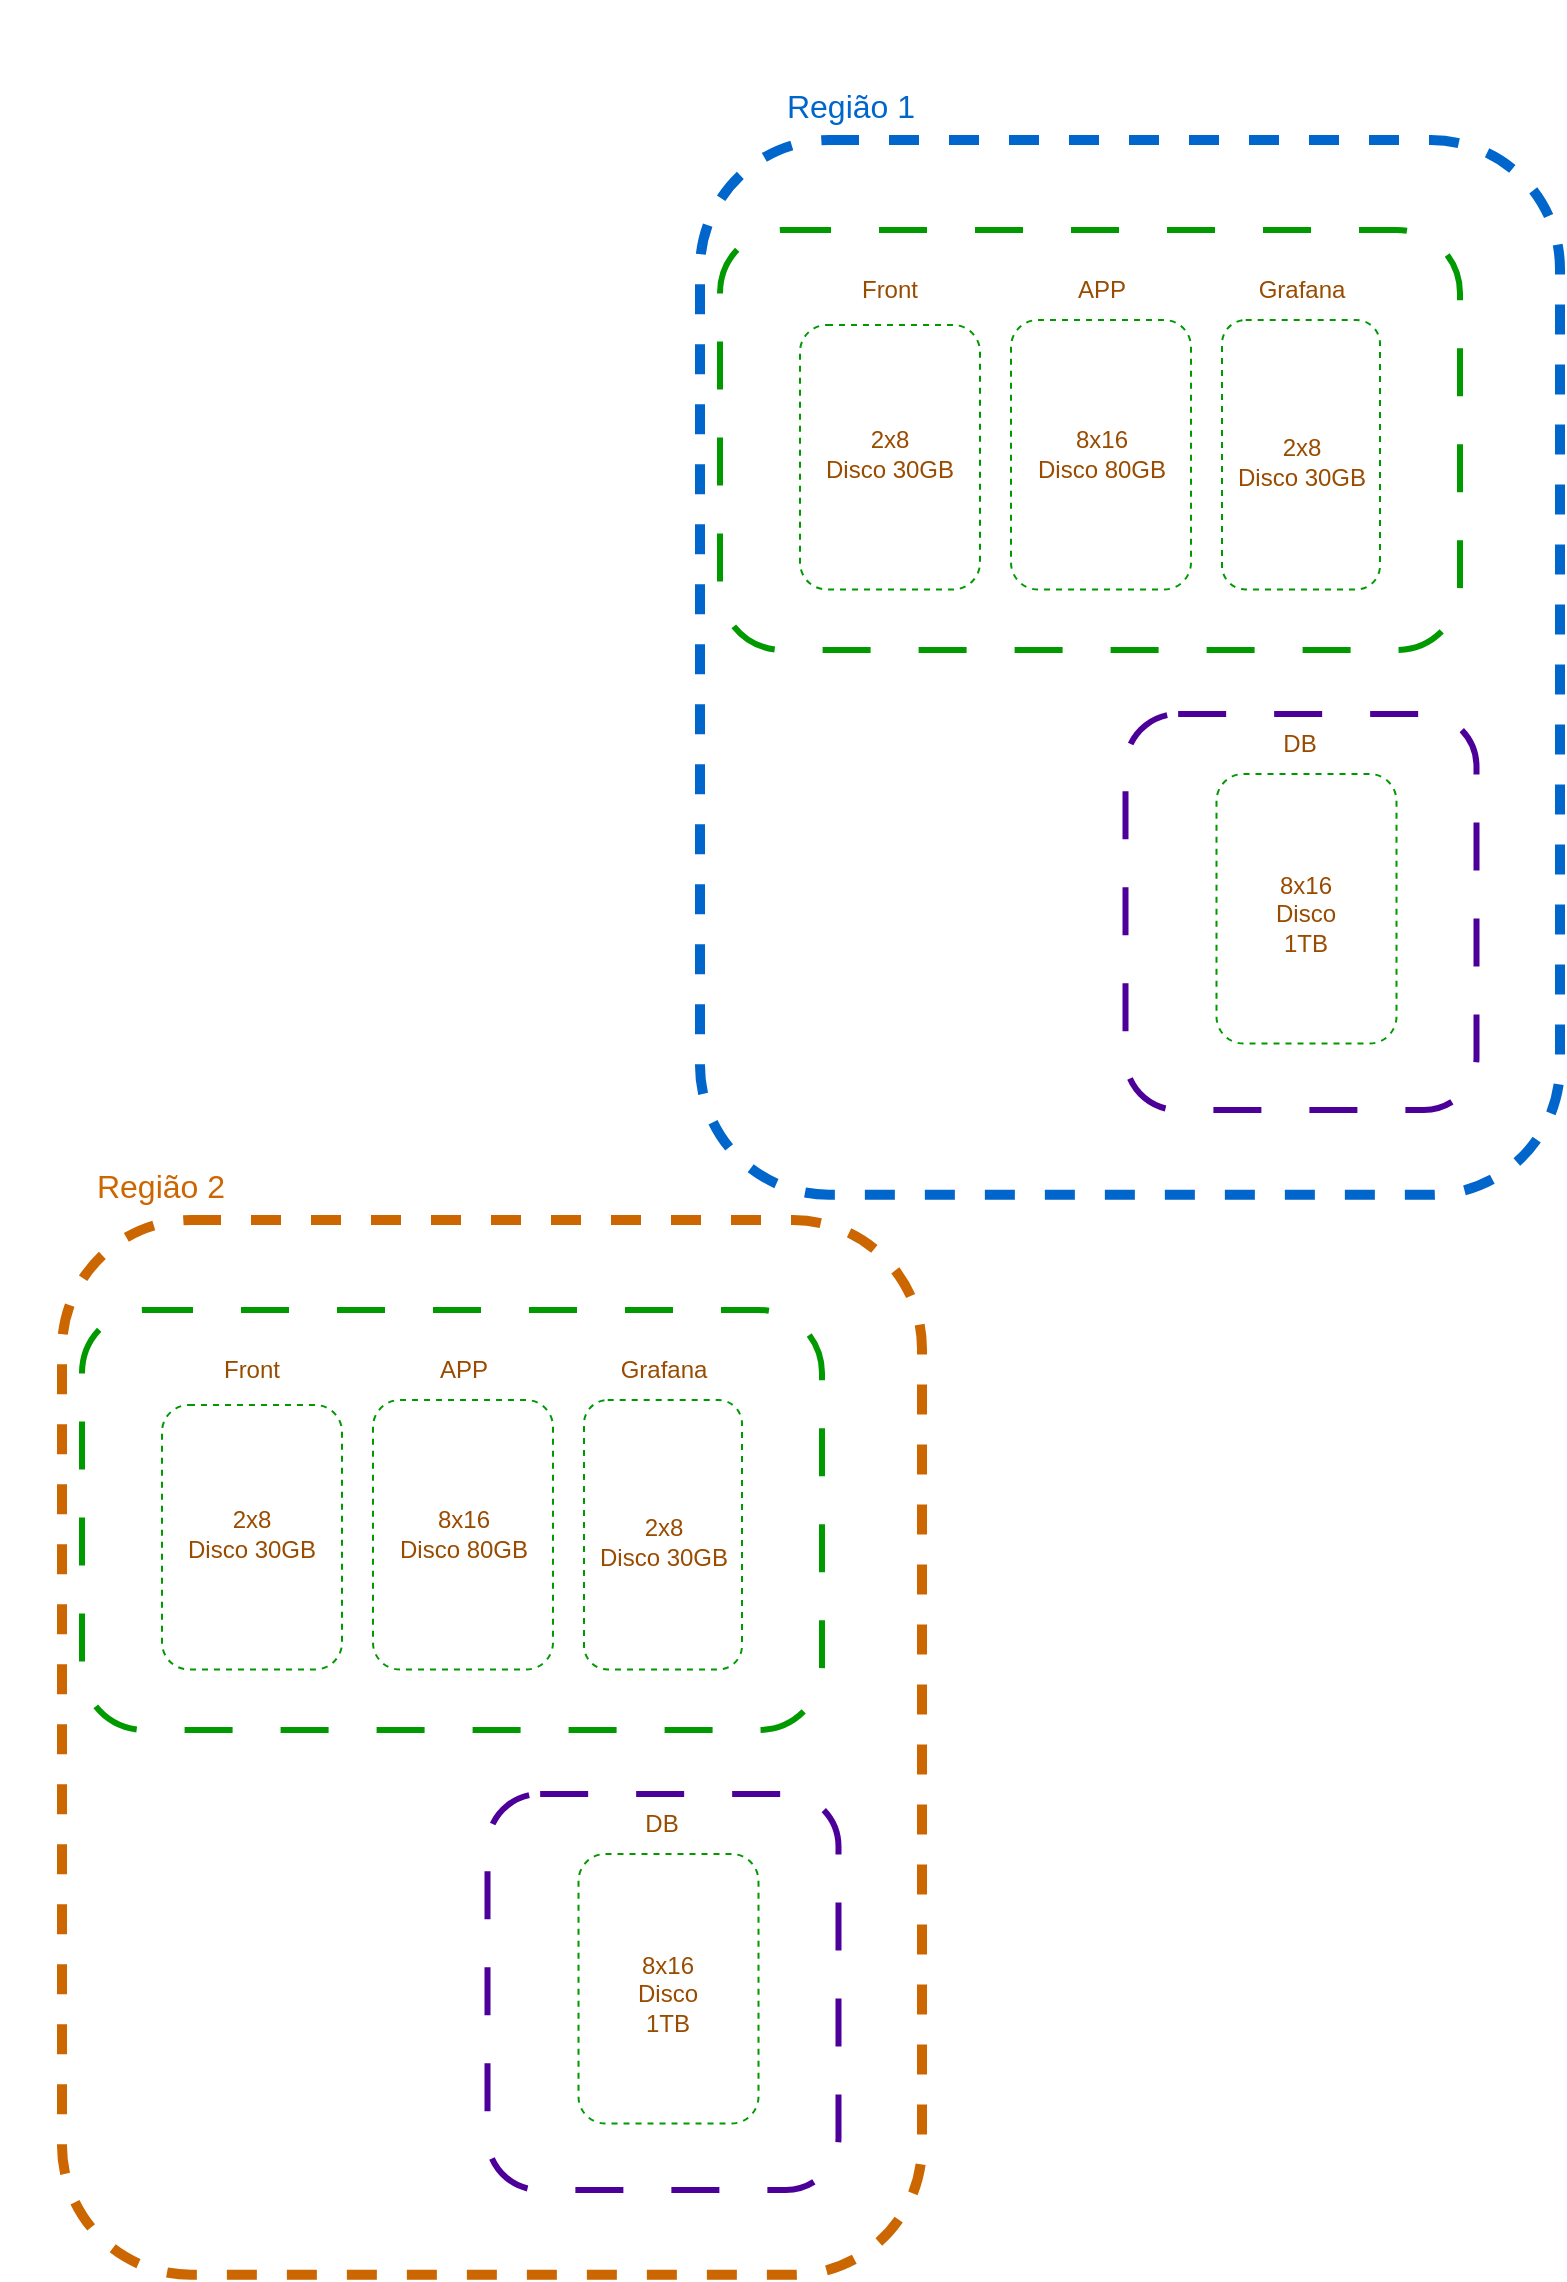 <mxfile version="21.6.1" type="github">
  <diagram id="JDk6N4V3GhyZ6aRtsXPQ" name="Página-1">
    <mxGraphModel dx="1563" dy="1303" grid="1" gridSize="10" guides="1" tooltips="1" connect="1" arrows="1" fold="1" page="1" pageScale="1" pageWidth="827" pageHeight="1169" math="0" shadow="0">
      <root>
        <mxCell id="0" />
        <mxCell id="1" parent="0" />
        <mxCell id="vyHmVF3Zl46ikTsdaxyU-16" value="" style="rounded=1;whiteSpace=wrap;html=1;fillColor=none;strokeColor=#4C0099;strokeWidth=3;dashed=1;dashPattern=8 8;" parent="1" vertex="1">
          <mxGeometry x="1103.75" y="897" width="175.5" height="198" as="geometry" />
        </mxCell>
        <mxCell id="vyHmVF3Zl46ikTsdaxyU-17" value="" style="rounded=1;whiteSpace=wrap;html=1;strokeWidth=5;fillColor=none;dashed=1;strokeColor=#CC6600;" parent="1" vertex="1">
          <mxGeometry x="891" y="610" width="430" height="527.38" as="geometry" />
        </mxCell>
        <mxCell id="vyHmVF3Zl46ikTsdaxyU-13" value="&lt;div&gt;&lt;font color=&quot;#994c00&quot;&gt;2x8&lt;/font&gt;&lt;/div&gt;&lt;font color=&quot;#994c00&quot;&gt;Disco 30GB&lt;/font&gt;" style="text;html=1;strokeColor=none;fillColor=none;align=center;verticalAlign=middle;whiteSpace=wrap;rounded=0;dashed=1;" parent="1" vertex="1">
          <mxGeometry x="1156.5" y="720" width="70" height="102.38" as="geometry" />
        </mxCell>
        <mxCell id="vyHmVF3Zl46ikTsdaxyU-15" value="" style="rounded=1;whiteSpace=wrap;html=1;fillColor=none;strokeColor=#009900;strokeWidth=3;dashed=1;dashPattern=8 8;" parent="1" vertex="1">
          <mxGeometry x="901" y="655" width="370" height="210" as="geometry" />
        </mxCell>
        <mxCell id="vyHmVF3Zl46ikTsdaxyU-14" value="" style="rounded=1;whiteSpace=wrap;html=1;fillColor=none;strokeColor=#009900;dashed=1;" parent="1" vertex="1">
          <mxGeometry x="1152" y="700" width="79" height="134.75" as="geometry" />
        </mxCell>
        <mxCell id="gOUt-qTj6dIXzfgtB9yz-71" value="&lt;font style=&quot;font-size: 16px;&quot; color=&quot;#cc6600&quot;&gt;Região 2&lt;br&gt;&lt;/font&gt;" style="text;html=1;strokeColor=none;fillColor=none;align=center;verticalAlign=middle;whiteSpace=wrap;rounded=0;dashed=1;strokeWidth=1;fontColor=#994C00;" parent="1" vertex="1">
          <mxGeometry x="860" y="540" width="161" height="105" as="geometry" />
        </mxCell>
        <mxCell id="vyHmVF3Zl46ikTsdaxyU-3" value="" style="rounded=1;whiteSpace=wrap;html=1;fillColor=none;strokeColor=#009900;dashed=1;" parent="1" vertex="1">
          <mxGeometry x="1046.5" y="700" width="90" height="134.75" as="geometry" />
        </mxCell>
        <mxCell id="vyHmVF3Zl46ikTsdaxyU-4" value="&lt;font color=&quot;#994c00&quot;&gt;APP&lt;/font&gt;" style="text;html=1;strokeColor=none;fillColor=none;align=center;verticalAlign=middle;whiteSpace=wrap;rounded=0;dashed=1;" parent="1" vertex="1">
          <mxGeometry x="1061.5" y="670" width="60" height="30" as="geometry" />
        </mxCell>
        <mxCell id="vyHmVF3Zl46ikTsdaxyU-5" value="&lt;div&gt;&lt;font color=&quot;#994c00&quot;&gt;8x16&lt;/font&gt;&lt;/div&gt;&lt;font color=&quot;#994c00&quot;&gt;Disco 80GB&lt;/font&gt;" style="text;html=1;strokeColor=none;fillColor=none;align=center;verticalAlign=middle;whiteSpace=wrap;rounded=0;dashed=1;" parent="1" vertex="1">
          <mxGeometry x="1056.5" y="712.38" width="70" height="110" as="geometry" />
        </mxCell>
        <mxCell id="vyHmVF3Zl46ikTsdaxyU-6" value="" style="rounded=1;whiteSpace=wrap;html=1;fillColor=none;strokeColor=#009900;dashed=1;" parent="1" vertex="1">
          <mxGeometry x="941" y="702.5" width="90" height="132.25" as="geometry" />
        </mxCell>
        <mxCell id="vyHmVF3Zl46ikTsdaxyU-7" value="&lt;font color=&quot;#994c00&quot;&gt;Front&lt;br&gt;&lt;/font&gt;" style="text;html=1;strokeColor=none;fillColor=none;align=center;verticalAlign=middle;whiteSpace=wrap;rounded=0;dashed=1;" parent="1" vertex="1">
          <mxGeometry x="956" y="670" width="60" height="30" as="geometry" />
        </mxCell>
        <mxCell id="vyHmVF3Zl46ikTsdaxyU-8" value="&lt;div&gt;&lt;font color=&quot;#994c00&quot;&gt;2x8&lt;/font&gt;&lt;/div&gt;&lt;font color=&quot;#994c00&quot;&gt;Disco 30GB&lt;/font&gt;" style="text;html=1;strokeColor=none;fillColor=none;align=center;verticalAlign=middle;whiteSpace=wrap;rounded=0;dashed=1;" parent="1" vertex="1">
          <mxGeometry x="951" y="712.38" width="70" height="110" as="geometry" />
        </mxCell>
        <mxCell id="vyHmVF3Zl46ikTsdaxyU-9" value="" style="rounded=1;whiteSpace=wrap;html=1;fillColor=none;strokeColor=#009900;dashed=1;" parent="1" vertex="1">
          <mxGeometry x="1149.25" y="927" width="90" height="134.75" as="geometry" />
        </mxCell>
        <mxCell id="vyHmVF3Zl46ikTsdaxyU-10" value="&lt;div&gt;&lt;font color=&quot;#994c00&quot;&gt;8x16&lt;/font&gt;&lt;/div&gt;&lt;div&gt;&lt;font color=&quot;#994c00&quot;&gt;Disco &lt;br&gt;&lt;/font&gt;&lt;/div&gt;&lt;div&gt;&lt;font color=&quot;#994c00&quot;&gt;1TB&lt;br&gt;&lt;/font&gt;&lt;/div&gt;" style="text;html=1;strokeColor=none;fillColor=none;align=center;verticalAlign=middle;whiteSpace=wrap;rounded=0;dashed=1;" parent="1" vertex="1">
          <mxGeometry x="1159.25" y="942" width="70" height="110" as="geometry" />
        </mxCell>
        <mxCell id="vyHmVF3Zl46ikTsdaxyU-11" value="&lt;font color=&quot;#994c00&quot;&gt;DB&lt;/font&gt;" style="text;html=1;strokeColor=none;fillColor=none;align=center;verticalAlign=middle;whiteSpace=wrap;rounded=0;dashed=1;" parent="1" vertex="1">
          <mxGeometry x="1161.25" y="897" width="60" height="30" as="geometry" />
        </mxCell>
        <mxCell id="vyHmVF3Zl46ikTsdaxyU-12" value="&lt;font color=&quot;#994c00&quot;&gt;Grafana&lt;br&gt;&lt;/font&gt;" style="text;html=1;strokeColor=none;fillColor=none;align=center;verticalAlign=middle;whiteSpace=wrap;rounded=0;dashed=1;" parent="1" vertex="1">
          <mxGeometry x="1161.5" y="670" width="60" height="30" as="geometry" />
        </mxCell>
        <mxCell id="qC8ED9KW1OFWPD7_wQTo-3" value="" style="rounded=1;whiteSpace=wrap;html=1;fillColor=none;strokeColor=#4C0099;strokeWidth=3;dashed=1;dashPattern=8 8;" vertex="1" parent="1">
          <mxGeometry x="1422.75" y="357" width="175.5" height="198" as="geometry" />
        </mxCell>
        <mxCell id="qC8ED9KW1OFWPD7_wQTo-4" value="" style="rounded=1;whiteSpace=wrap;html=1;strokeWidth=5;fillColor=none;dashed=1;strokeColor=#0066CC;" vertex="1" parent="1">
          <mxGeometry x="1210" y="70" width="430" height="527.38" as="geometry" />
        </mxCell>
        <mxCell id="qC8ED9KW1OFWPD7_wQTo-5" value="&lt;div&gt;&lt;font color=&quot;#994c00&quot;&gt;2x8&lt;/font&gt;&lt;/div&gt;&lt;font color=&quot;#994c00&quot;&gt;Disco 30GB&lt;/font&gt;" style="text;html=1;strokeColor=none;fillColor=none;align=center;verticalAlign=middle;whiteSpace=wrap;rounded=0;dashed=1;" vertex="1" parent="1">
          <mxGeometry x="1475.5" y="180" width="70" height="102.38" as="geometry" />
        </mxCell>
        <mxCell id="qC8ED9KW1OFWPD7_wQTo-6" value="" style="rounded=1;whiteSpace=wrap;html=1;fillColor=none;strokeColor=#009900;strokeWidth=3;dashed=1;dashPattern=8 8;" vertex="1" parent="1">
          <mxGeometry x="1220" y="115" width="370" height="210" as="geometry" />
        </mxCell>
        <mxCell id="qC8ED9KW1OFWPD7_wQTo-7" value="" style="rounded=1;whiteSpace=wrap;html=1;fillColor=none;strokeColor=#009900;dashed=1;" vertex="1" parent="1">
          <mxGeometry x="1471" y="160" width="79" height="134.75" as="geometry" />
        </mxCell>
        <mxCell id="qC8ED9KW1OFWPD7_wQTo-8" value="&lt;font style=&quot;font-size: 16px;&quot; color=&quot;#0066cc&quot;&gt;Região 1&lt;br&gt;&lt;/font&gt;" style="text;html=1;strokeColor=none;fillColor=none;align=center;verticalAlign=middle;whiteSpace=wrap;rounded=0;dashed=1;strokeWidth=1;fontColor=#994C00;" vertex="1" parent="1">
          <mxGeometry x="1204.5" width="161" height="105" as="geometry" />
        </mxCell>
        <mxCell id="qC8ED9KW1OFWPD7_wQTo-9" value="" style="rounded=1;whiteSpace=wrap;html=1;fillColor=none;strokeColor=#009900;dashed=1;" vertex="1" parent="1">
          <mxGeometry x="1365.5" y="160" width="90" height="134.75" as="geometry" />
        </mxCell>
        <mxCell id="qC8ED9KW1OFWPD7_wQTo-10" value="&lt;font color=&quot;#994c00&quot;&gt;APP&lt;/font&gt;" style="text;html=1;strokeColor=none;fillColor=none;align=center;verticalAlign=middle;whiteSpace=wrap;rounded=0;dashed=1;" vertex="1" parent="1">
          <mxGeometry x="1380.5" y="130" width="60" height="30" as="geometry" />
        </mxCell>
        <mxCell id="qC8ED9KW1OFWPD7_wQTo-11" value="&lt;div&gt;&lt;font color=&quot;#994c00&quot;&gt;8x16&lt;/font&gt;&lt;/div&gt;&lt;font color=&quot;#994c00&quot;&gt;Disco 80GB&lt;/font&gt;" style="text;html=1;strokeColor=none;fillColor=none;align=center;verticalAlign=middle;whiteSpace=wrap;rounded=0;dashed=1;" vertex="1" parent="1">
          <mxGeometry x="1375.5" y="172.38" width="70" height="110" as="geometry" />
        </mxCell>
        <mxCell id="qC8ED9KW1OFWPD7_wQTo-12" value="" style="rounded=1;whiteSpace=wrap;html=1;fillColor=none;strokeColor=#009900;dashed=1;" vertex="1" parent="1">
          <mxGeometry x="1260" y="162.5" width="90" height="132.25" as="geometry" />
        </mxCell>
        <mxCell id="qC8ED9KW1OFWPD7_wQTo-13" value="&lt;font color=&quot;#994c00&quot;&gt;Front&lt;br&gt;&lt;/font&gt;" style="text;html=1;strokeColor=none;fillColor=none;align=center;verticalAlign=middle;whiteSpace=wrap;rounded=0;dashed=1;" vertex="1" parent="1">
          <mxGeometry x="1275" y="130" width="60" height="30" as="geometry" />
        </mxCell>
        <mxCell id="qC8ED9KW1OFWPD7_wQTo-14" value="&lt;div&gt;&lt;font color=&quot;#994c00&quot;&gt;2x8&lt;/font&gt;&lt;/div&gt;&lt;font color=&quot;#994c00&quot;&gt;Disco 30GB&lt;/font&gt;" style="text;html=1;strokeColor=none;fillColor=none;align=center;verticalAlign=middle;whiteSpace=wrap;rounded=0;dashed=1;" vertex="1" parent="1">
          <mxGeometry x="1270" y="172.38" width="70" height="110" as="geometry" />
        </mxCell>
        <mxCell id="qC8ED9KW1OFWPD7_wQTo-15" value="" style="rounded=1;whiteSpace=wrap;html=1;fillColor=none;strokeColor=#009900;dashed=1;" vertex="1" parent="1">
          <mxGeometry x="1468.25" y="387" width="90" height="134.75" as="geometry" />
        </mxCell>
        <mxCell id="qC8ED9KW1OFWPD7_wQTo-16" value="&lt;div&gt;&lt;font color=&quot;#994c00&quot;&gt;8x16&lt;/font&gt;&lt;/div&gt;&lt;div&gt;&lt;font color=&quot;#994c00&quot;&gt;Disco &lt;br&gt;&lt;/font&gt;&lt;/div&gt;&lt;div&gt;&lt;font color=&quot;#994c00&quot;&gt;1TB&lt;br&gt;&lt;/font&gt;&lt;/div&gt;" style="text;html=1;strokeColor=none;fillColor=none;align=center;verticalAlign=middle;whiteSpace=wrap;rounded=0;dashed=1;" vertex="1" parent="1">
          <mxGeometry x="1478.25" y="402" width="70" height="110" as="geometry" />
        </mxCell>
        <mxCell id="qC8ED9KW1OFWPD7_wQTo-17" value="&lt;font color=&quot;#994c00&quot;&gt;DB&lt;/font&gt;" style="text;html=1;strokeColor=none;fillColor=none;align=center;verticalAlign=middle;whiteSpace=wrap;rounded=0;dashed=1;" vertex="1" parent="1">
          <mxGeometry x="1480.25" y="357" width="60" height="30" as="geometry" />
        </mxCell>
        <mxCell id="qC8ED9KW1OFWPD7_wQTo-18" value="&lt;font color=&quot;#994c00&quot;&gt;Grafana&lt;br&gt;&lt;/font&gt;" style="text;html=1;strokeColor=none;fillColor=none;align=center;verticalAlign=middle;whiteSpace=wrap;rounded=0;dashed=1;" vertex="1" parent="1">
          <mxGeometry x="1480.5" y="130" width="60" height="30" as="geometry" />
        </mxCell>
      </root>
    </mxGraphModel>
  </diagram>
</mxfile>
